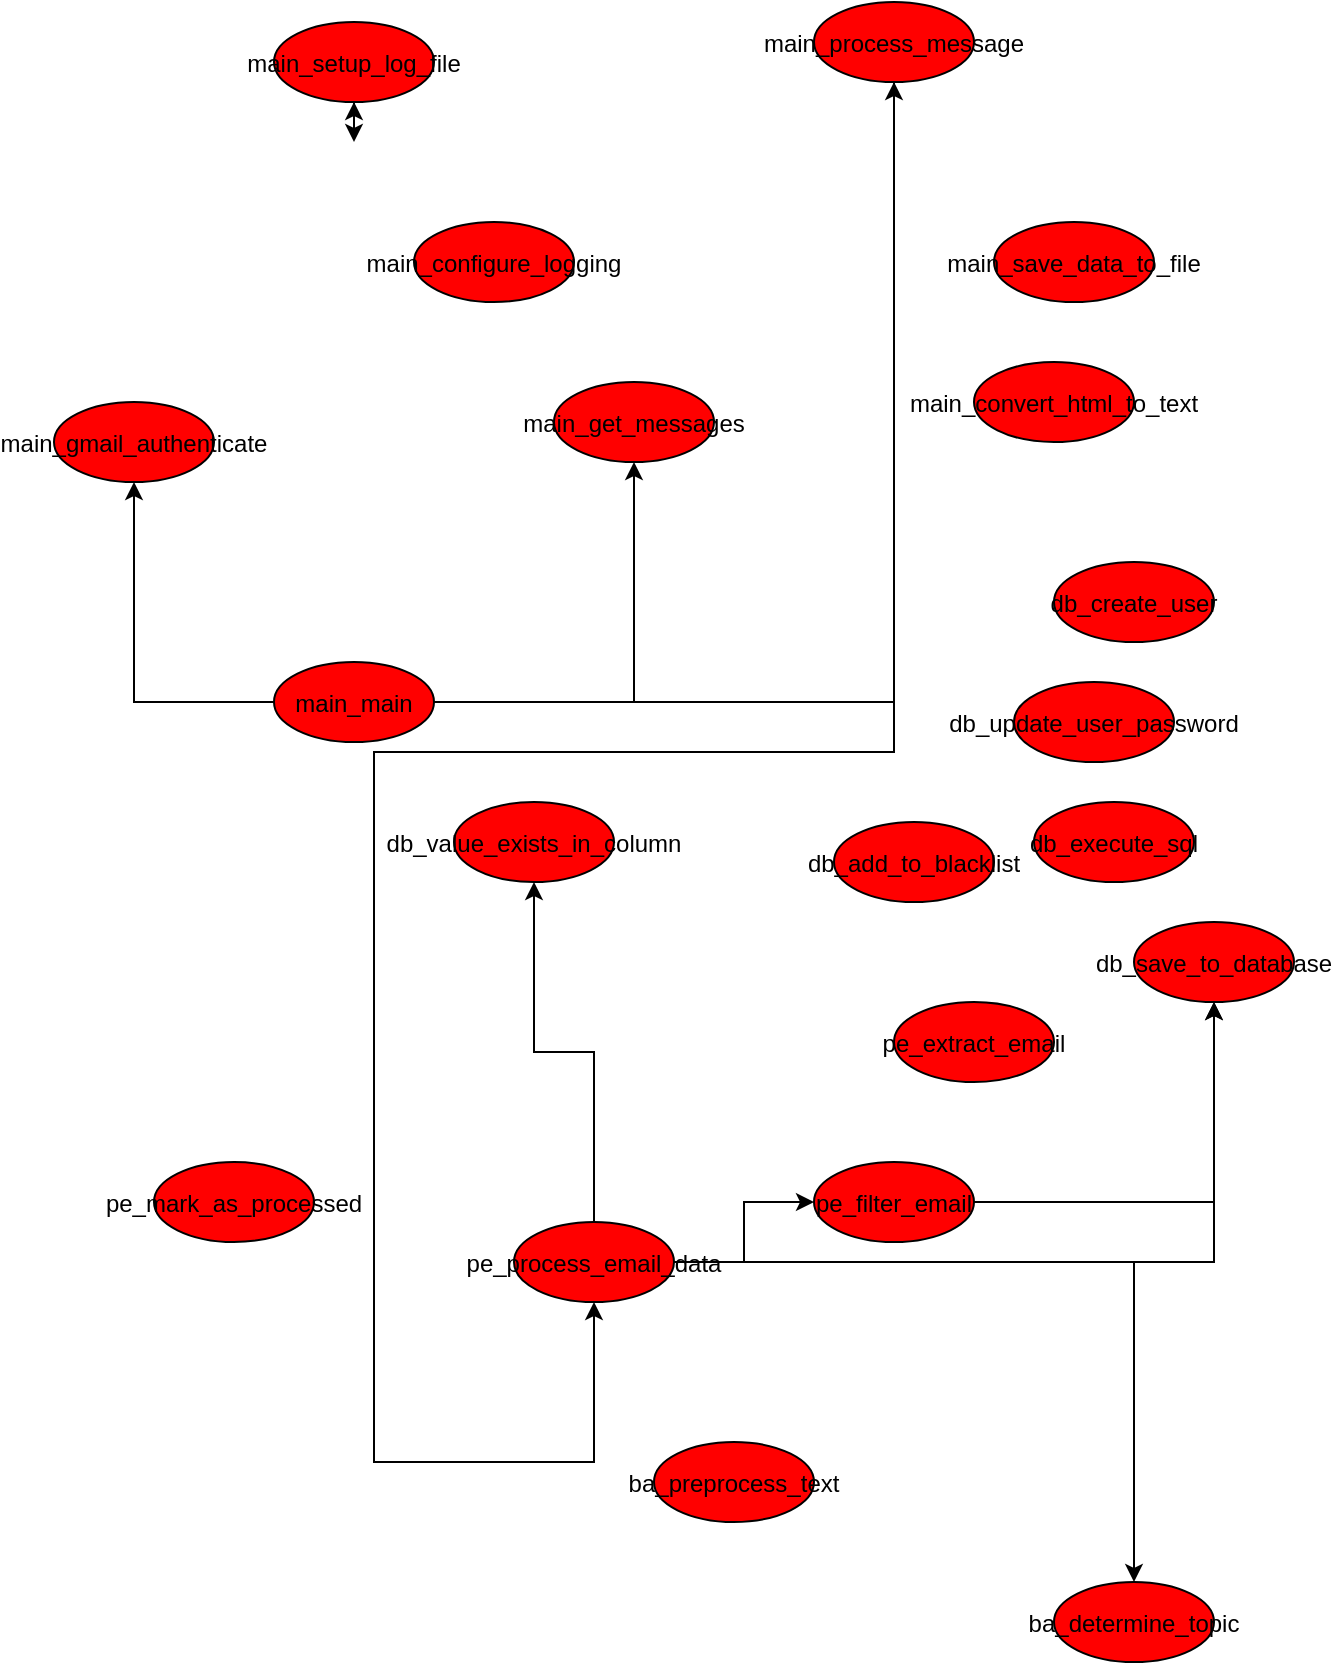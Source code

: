 <mxfile>
    <diagram name="Page-1" id="0">
        <mxGraphModel dx="1609" dy="563" grid="1" gridSize="10" guides="1" tooltips="1" connect="1" arrows="1" fold="1" page="1" pageScale="1" pageWidth="850" pageHeight="1100" math="0" shadow="0">
            <root>
                <mxCell id="0"/>
                <mxCell id="1" parent="0"/>
                <mxCell id="31" style="edgeStyle=none;html=1;exitX=0.5;exitY=1;exitDx=0;exitDy=0;" edge="1" parent="1" source="2">
                    <mxGeometry relative="1" as="geometry">
                        <mxPoint x="-220" y="120" as="targetPoint"/>
                    </mxGeometry>
                </mxCell>
                <mxCell id="32" style="edgeStyle=none;html=1;" edge="1" parent="1" target="2">
                    <mxGeometry relative="1" as="geometry">
                        <mxPoint x="-220" y="110" as="sourcePoint"/>
                    </mxGeometry>
                </mxCell>
                <mxCell id="2" value="main_setup_log_file" style="shape=ellipse;fillColor=#FF0000;strokeColor=#000000;" parent="1" vertex="1">
                    <mxGeometry x="-260" y="60" width="80" height="40" as="geometry"/>
                </mxCell>
                <mxCell id="3" value="main_configure_logging" style="shape=ellipse;fillColor=#FF0000;strokeColor=#000000;" parent="1" vertex="1">
                    <mxGeometry x="-190" y="160" width="80" height="40" as="geometry"/>
                </mxCell>
                <mxCell id="4" value="main_gmail_authenticate" style="shape=ellipse;fillColor=#FF0000;strokeColor=#000000;" parent="1" vertex="1">
                    <mxGeometry x="-370" y="250" width="80" height="40" as="geometry"/>
                </mxCell>
                <mxCell id="5" value="main_get_messages" style="shape=ellipse;fillColor=#FF0000;strokeColor=#000000;" parent="1" vertex="1">
                    <mxGeometry x="-120" y="240" width="80" height="40" as="geometry"/>
                </mxCell>
                <mxCell id="6" value="main_save_data_to_file" style="shape=ellipse;fillColor=#FF0000;strokeColor=#000000;" parent="1" vertex="1">
                    <mxGeometry x="100" y="160" width="80" height="40" as="geometry"/>
                </mxCell>
                <mxCell id="7" value="main_convert_html_to_text" style="shape=ellipse;fillColor=#FF0000;strokeColor=#000000;" parent="1" vertex="1">
                    <mxGeometry x="90" y="230" width="80" height="40" as="geometry"/>
                </mxCell>
                <mxCell id="8" value="main_process_message" style="shape=ellipse;fillColor=#FF0000;strokeColor=#000000;" parent="1" vertex="1">
                    <mxGeometry x="10" y="50" width="80" height="40" as="geometry"/>
                </mxCell>
                <mxCell id="9" value="main_main" style="shape=ellipse;fillColor=#FF0000;strokeColor=#000000;" parent="1" vertex="1">
                    <mxGeometry x="-260" y="380" width="80" height="40" as="geometry"/>
                </mxCell>
                <mxCell id="10" value="db_create_user" style="shape=ellipse;fillColor=#FF0000;strokeColor=#000000;" parent="1" vertex="1">
                    <mxGeometry x="130" y="330" width="80" height="40" as="geometry"/>
                </mxCell>
                <mxCell id="11" value="db_update_user_password" style="shape=ellipse;fillColor=#FF0000;strokeColor=#000000;" parent="1" vertex="1">
                    <mxGeometry x="110" y="390" width="80" height="40" as="geometry"/>
                </mxCell>
                <mxCell id="12" value="db_execute_sql" style="shape=ellipse;fillColor=#FF0000;strokeColor=#000000;" parent="1" vertex="1">
                    <mxGeometry x="120" y="450" width="80" height="40" as="geometry"/>
                </mxCell>
                <mxCell id="13" value="db_value_exists_in_column" style="shape=ellipse;fillColor=#FF0000;strokeColor=#000000;" parent="1" vertex="1">
                    <mxGeometry x="-170" y="450" width="80" height="40" as="geometry"/>
                </mxCell>
                <mxCell id="14" value="db_add_to_blacklist" style="shape=ellipse;fillColor=#FF0000;strokeColor=#000000;" parent="1" vertex="1">
                    <mxGeometry x="20" y="460" width="80" height="40" as="geometry"/>
                </mxCell>
                <mxCell id="15" value="db_save_to_database" style="shape=ellipse;fillColor=#FF0000;strokeColor=#000000;" parent="1" vertex="1">
                    <mxGeometry x="170" y="510" width="80" height="40" as="geometry"/>
                </mxCell>
                <mxCell id="16" value="pe_mark_as_processed" style="shape=ellipse;fillColor=#FF0000;strokeColor=#000000;" parent="1" vertex="1">
                    <mxGeometry x="-320" y="630" width="80" height="40" as="geometry"/>
                </mxCell>
                <mxCell id="17" value="pe_extract_email" style="shape=ellipse;fillColor=#FF0000;strokeColor=#000000;" parent="1" vertex="1">
                    <mxGeometry x="50" y="550" width="80" height="40" as="geometry"/>
                </mxCell>
                <mxCell id="18" value="pe_filter_email" style="shape=ellipse;fillColor=#FF0000;strokeColor=#000000;" parent="1" vertex="1">
                    <mxGeometry x="10" y="630" width="80" height="40" as="geometry"/>
                </mxCell>
                <mxCell id="19" value="pe_process_email_data" style="shape=ellipse;fillColor=#FF0000;strokeColor=#000000;" parent="1" vertex="1">
                    <mxGeometry x="-140" y="660" width="80" height="40" as="geometry"/>
                </mxCell>
                <mxCell id="20" value="ba_preprocess_text" style="shape=ellipse;fillColor=#FF0000;strokeColor=#000000;" parent="1" vertex="1">
                    <mxGeometry x="-70" y="770" width="80" height="40" as="geometry"/>
                </mxCell>
                <mxCell id="21" value="ba_determine_topic" style="shape=ellipse;fillColor=#FF0000;strokeColor=#000000;" parent="1" vertex="1">
                    <mxGeometry x="130" y="840" width="80" height="40" as="geometry"/>
                </mxCell>
                <mxCell id="22" value="" style="edgeStyle=orthogonalEdgeStyle;rounded=0;orthogonalLoop=1;jettySize=auto;html=1;" parent="1" source="8" target="19" edge="1">
                    <mxGeometry relative="1" as="geometry">
                        <Array as="points">
                            <mxPoint x="50" y="425"/>
                            <mxPoint x="-210" y="425"/>
                            <mxPoint x="-210" y="780"/>
                        </Array>
                    </mxGeometry>
                </mxCell>
                <mxCell id="23" value="" style="edgeStyle=orthogonalEdgeStyle;rounded=0;orthogonalLoop=1;jettySize=auto;html=1;" parent="1" source="9" target="4" edge="1">
                    <mxGeometry relative="1" as="geometry"/>
                </mxCell>
                <mxCell id="24" value="" style="edgeStyle=orthogonalEdgeStyle;rounded=0;orthogonalLoop=1;jettySize=auto;html=1;" parent="1" source="9" target="5" edge="1">
                    <mxGeometry relative="1" as="geometry"/>
                </mxCell>
                <mxCell id="25" value="" style="edgeStyle=orthogonalEdgeStyle;rounded=0;orthogonalLoop=1;jettySize=auto;html=1;" parent="1" source="9" target="8" edge="1">
                    <mxGeometry relative="1" as="geometry"/>
                </mxCell>
                <mxCell id="26" value="" style="edgeStyle=orthogonalEdgeStyle;rounded=0;orthogonalLoop=1;jettySize=auto;html=1;" parent="1" source="18" target="15" edge="1">
                    <mxGeometry relative="1" as="geometry"/>
                </mxCell>
                <mxCell id="27" value="" style="edgeStyle=orthogonalEdgeStyle;rounded=0;orthogonalLoop=1;jettySize=auto;html=1;" parent="1" source="19" target="13" edge="1">
                    <mxGeometry relative="1" as="geometry"/>
                </mxCell>
                <mxCell id="28" value="" style="edgeStyle=orthogonalEdgeStyle;rounded=0;orthogonalLoop=1;jettySize=auto;html=1;" parent="1" source="19" target="15" edge="1">
                    <mxGeometry relative="1" as="geometry"/>
                </mxCell>
                <mxCell id="29" value="" style="edgeStyle=orthogonalEdgeStyle;rounded=0;orthogonalLoop=1;jettySize=auto;html=1;" parent="1" source="19" target="18" edge="1">
                    <mxGeometry relative="1" as="geometry"/>
                </mxCell>
                <mxCell id="30" value="" style="edgeStyle=orthogonalEdgeStyle;rounded=0;orthogonalLoop=1;jettySize=auto;html=1;" parent="1" source="19" target="21" edge="1">
                    <mxGeometry relative="1" as="geometry"/>
                </mxCell>
            </root>
        </mxGraphModel>
    </diagram>
</mxfile>